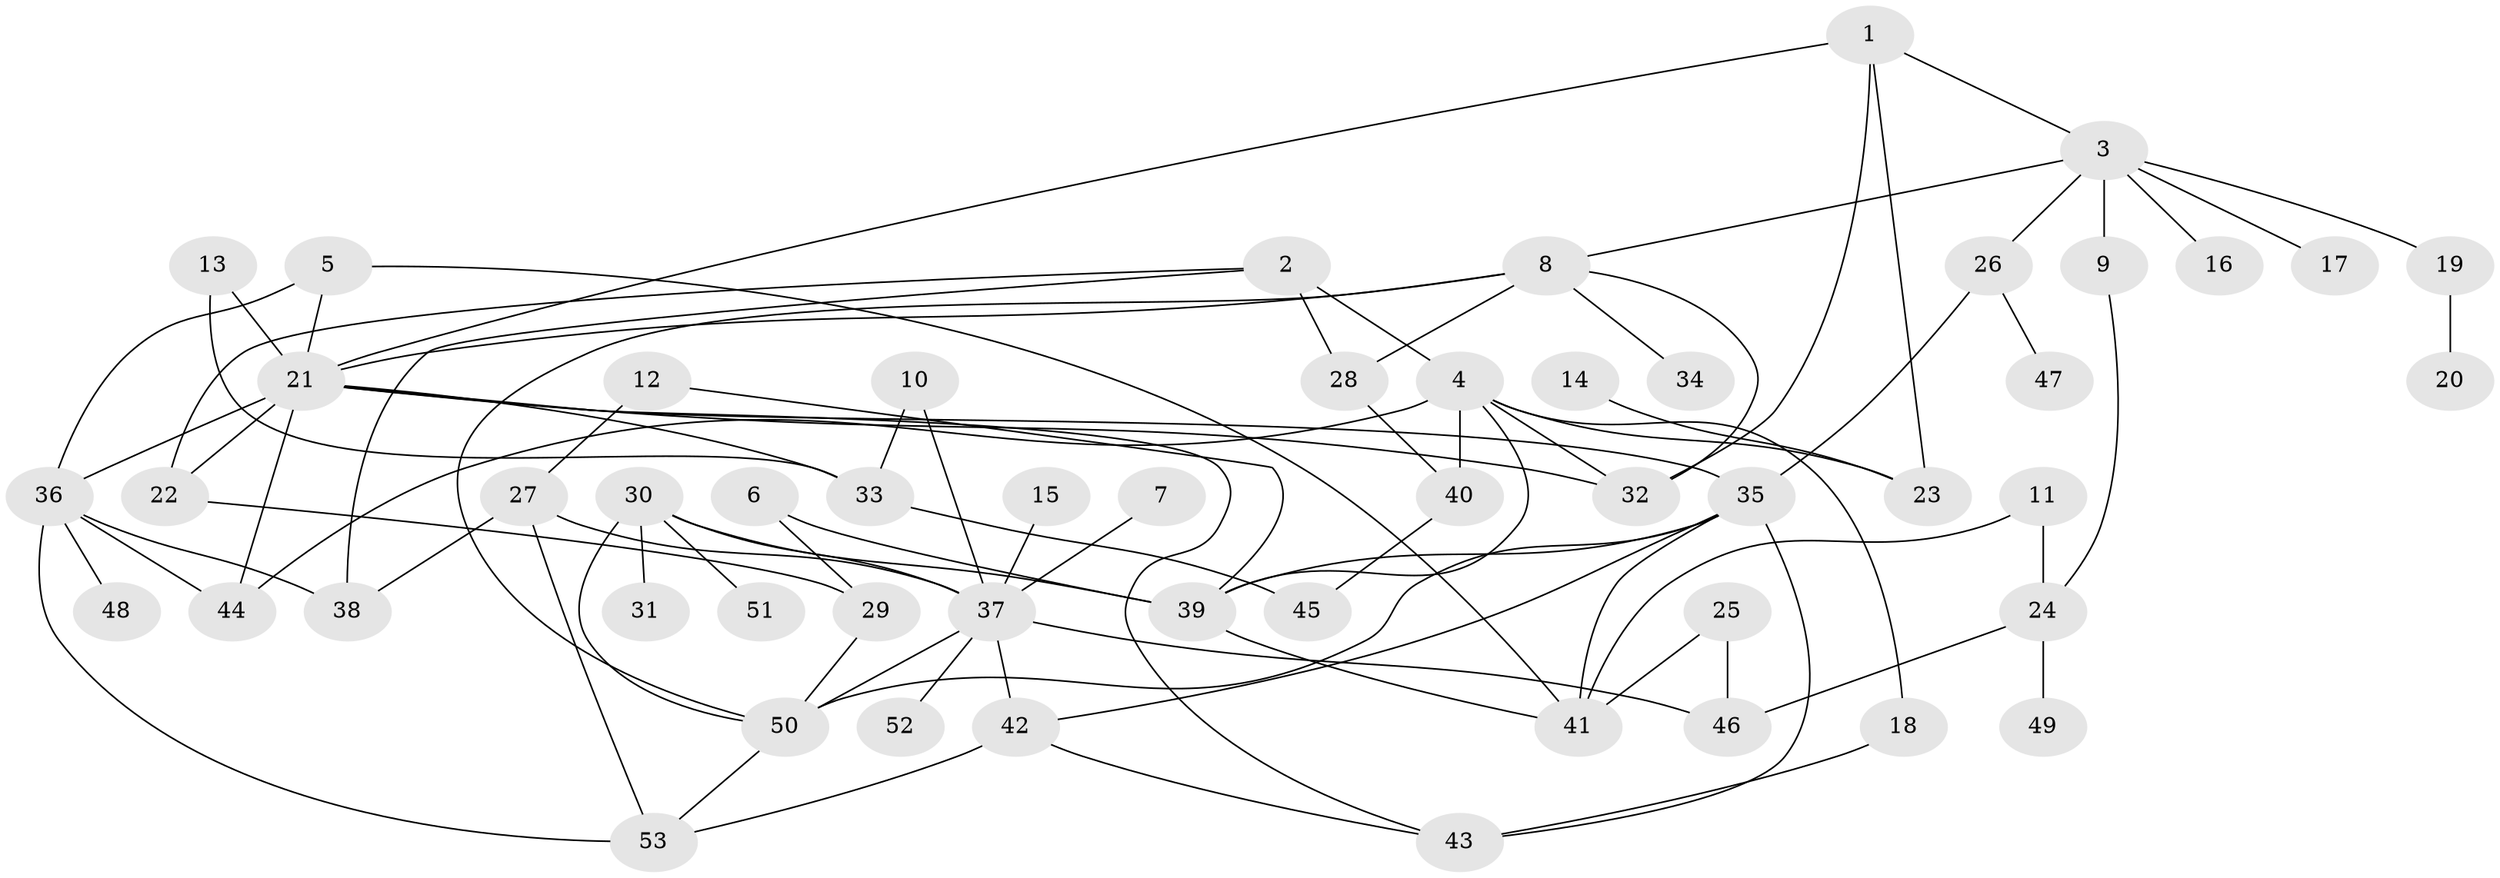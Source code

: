 // original degree distribution, {7: 0.009433962264150943, 5: 0.0660377358490566, 6: 0.03773584905660377, 3: 0.16981132075471697, 8: 0.018867924528301886, 4: 0.1320754716981132, 2: 0.33962264150943394, 1: 0.22641509433962265}
// Generated by graph-tools (version 1.1) at 2025/49/03/09/25 03:49:24]
// undirected, 53 vertices, 87 edges
graph export_dot {
graph [start="1"]
  node [color=gray90,style=filled];
  1;
  2;
  3;
  4;
  5;
  6;
  7;
  8;
  9;
  10;
  11;
  12;
  13;
  14;
  15;
  16;
  17;
  18;
  19;
  20;
  21;
  22;
  23;
  24;
  25;
  26;
  27;
  28;
  29;
  30;
  31;
  32;
  33;
  34;
  35;
  36;
  37;
  38;
  39;
  40;
  41;
  42;
  43;
  44;
  45;
  46;
  47;
  48;
  49;
  50;
  51;
  52;
  53;
  1 -- 3 [weight=1.0];
  1 -- 21 [weight=1.0];
  1 -- 23 [weight=1.0];
  1 -- 32 [weight=1.0];
  2 -- 4 [weight=1.0];
  2 -- 22 [weight=1.0];
  2 -- 28 [weight=1.0];
  2 -- 38 [weight=1.0];
  3 -- 8 [weight=1.0];
  3 -- 9 [weight=1.0];
  3 -- 16 [weight=1.0];
  3 -- 17 [weight=1.0];
  3 -- 19 [weight=1.0];
  3 -- 26 [weight=1.0];
  4 -- 18 [weight=1.0];
  4 -- 23 [weight=1.0];
  4 -- 32 [weight=1.0];
  4 -- 39 [weight=1.0];
  4 -- 40 [weight=1.0];
  4 -- 44 [weight=1.0];
  5 -- 21 [weight=1.0];
  5 -- 36 [weight=1.0];
  5 -- 41 [weight=1.0];
  6 -- 29 [weight=1.0];
  6 -- 39 [weight=1.0];
  7 -- 37 [weight=1.0];
  8 -- 21 [weight=1.0];
  8 -- 28 [weight=1.0];
  8 -- 32 [weight=1.0];
  8 -- 34 [weight=1.0];
  8 -- 50 [weight=1.0];
  9 -- 24 [weight=1.0];
  10 -- 33 [weight=1.0];
  10 -- 37 [weight=1.0];
  11 -- 24 [weight=1.0];
  11 -- 41 [weight=1.0];
  12 -- 27 [weight=1.0];
  12 -- 39 [weight=1.0];
  13 -- 21 [weight=1.0];
  13 -- 33 [weight=1.0];
  14 -- 23 [weight=1.0];
  15 -- 37 [weight=1.0];
  18 -- 43 [weight=1.0];
  19 -- 20 [weight=1.0];
  21 -- 22 [weight=1.0];
  21 -- 32 [weight=1.0];
  21 -- 33 [weight=1.0];
  21 -- 35 [weight=1.0];
  21 -- 36 [weight=1.0];
  21 -- 43 [weight=1.0];
  21 -- 44 [weight=1.0];
  22 -- 29 [weight=1.0];
  24 -- 46 [weight=1.0];
  24 -- 49 [weight=1.0];
  25 -- 41 [weight=1.0];
  25 -- 46 [weight=1.0];
  26 -- 35 [weight=1.0];
  26 -- 47 [weight=1.0];
  27 -- 37 [weight=1.0];
  27 -- 38 [weight=1.0];
  27 -- 53 [weight=1.0];
  28 -- 40 [weight=1.0];
  29 -- 50 [weight=1.0];
  30 -- 31 [weight=1.0];
  30 -- 37 [weight=1.0];
  30 -- 39 [weight=1.0];
  30 -- 50 [weight=1.0];
  30 -- 51 [weight=1.0];
  33 -- 45 [weight=1.0];
  35 -- 39 [weight=1.0];
  35 -- 41 [weight=1.0];
  35 -- 42 [weight=1.0];
  35 -- 43 [weight=1.0];
  35 -- 50 [weight=1.0];
  36 -- 38 [weight=1.0];
  36 -- 44 [weight=2.0];
  36 -- 48 [weight=1.0];
  36 -- 53 [weight=1.0];
  37 -- 42 [weight=1.0];
  37 -- 46 [weight=1.0];
  37 -- 50 [weight=2.0];
  37 -- 52 [weight=1.0];
  39 -- 41 [weight=1.0];
  40 -- 45 [weight=2.0];
  42 -- 43 [weight=1.0];
  42 -- 53 [weight=1.0];
  50 -- 53 [weight=1.0];
}
